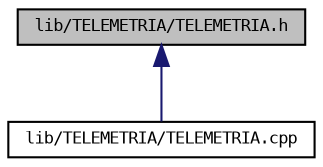 digraph "lib/TELEMETRIA/TELEMETRIA.h"
{
  bgcolor="transparent";
  edge [fontname="DejaVuSansMono",fontsize="8",labelfontname="DejaVuSansMono",labelfontsize="8"];
  node [fontname="DejaVuSansMono",fontsize="8",shape=record];
  Node5 [label="lib/TELEMETRIA/TELEMETRIA.h",height=0.2,width=0.4,color="black", fillcolor="grey75", style="filled", fontcolor="black"];
  Node5 -> Node6 [dir="back",color="midnightblue",fontsize="8",style="solid",fontname="DejaVuSansMono"];
  Node6 [label="lib/TELEMETRIA/TELEMETRIA.cpp",height=0.2,width=0.4,color="black",URL="$TELEMETRIA_8cpp.html"];
}
